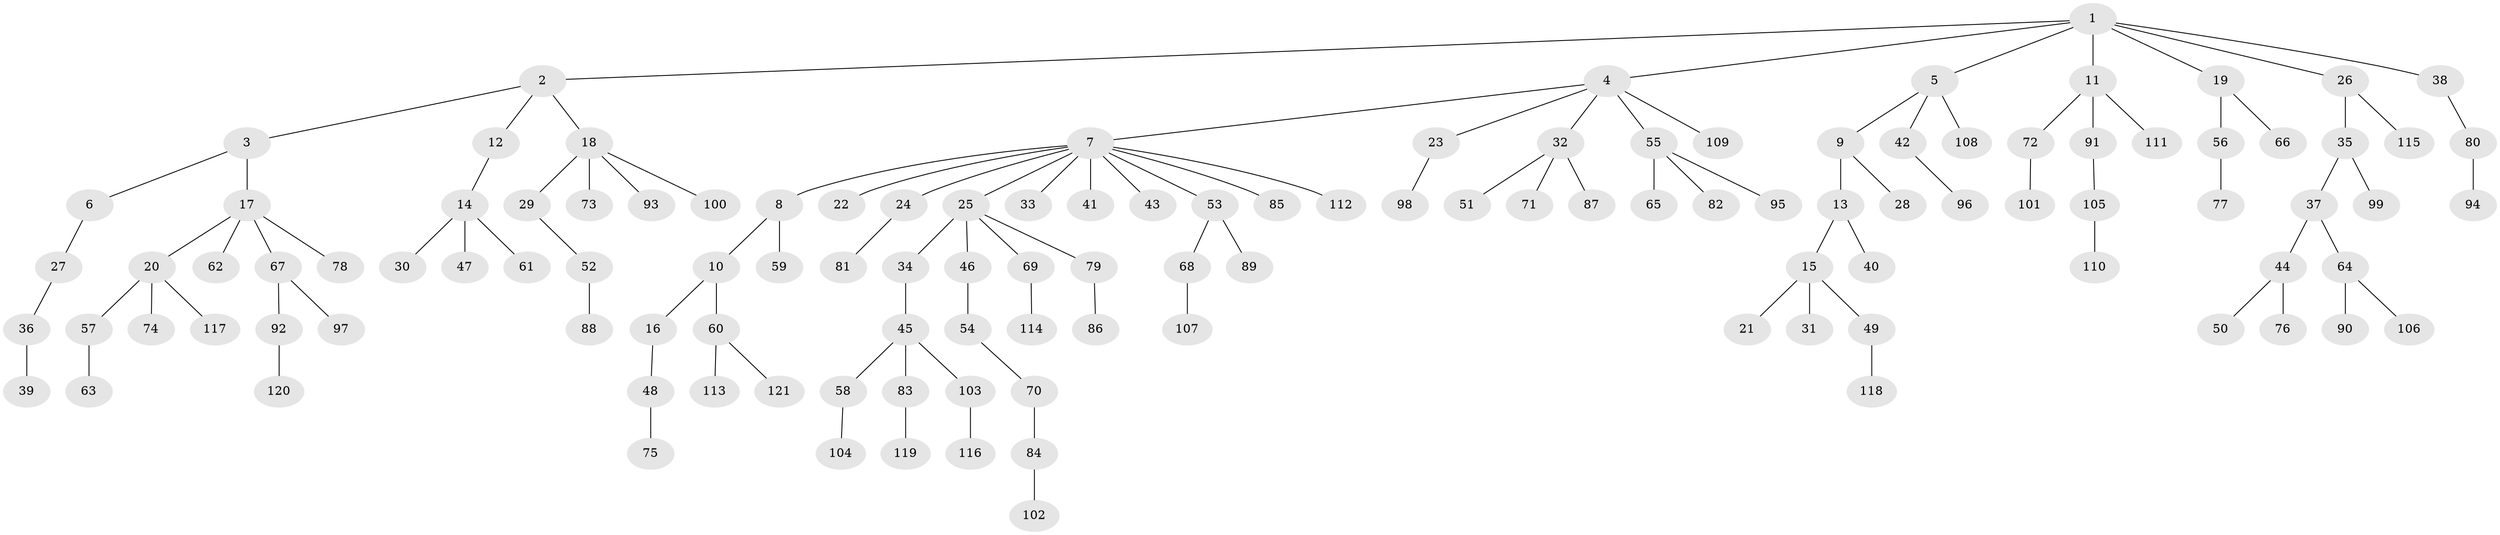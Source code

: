 // coarse degree distribution, {8: 0.011904761904761904, 7: 0.011904761904761904, 3: 0.10714285714285714, 6: 0.011904761904761904, 5: 0.023809523809523808, 10: 0.011904761904761904, 2: 0.16666666666666666, 4: 0.05952380952380952, 1: 0.5952380952380952}
// Generated by graph-tools (version 1.1) at 2025/24/03/03/25 07:24:06]
// undirected, 121 vertices, 120 edges
graph export_dot {
graph [start="1"]
  node [color=gray90,style=filled];
  1;
  2;
  3;
  4;
  5;
  6;
  7;
  8;
  9;
  10;
  11;
  12;
  13;
  14;
  15;
  16;
  17;
  18;
  19;
  20;
  21;
  22;
  23;
  24;
  25;
  26;
  27;
  28;
  29;
  30;
  31;
  32;
  33;
  34;
  35;
  36;
  37;
  38;
  39;
  40;
  41;
  42;
  43;
  44;
  45;
  46;
  47;
  48;
  49;
  50;
  51;
  52;
  53;
  54;
  55;
  56;
  57;
  58;
  59;
  60;
  61;
  62;
  63;
  64;
  65;
  66;
  67;
  68;
  69;
  70;
  71;
  72;
  73;
  74;
  75;
  76;
  77;
  78;
  79;
  80;
  81;
  82;
  83;
  84;
  85;
  86;
  87;
  88;
  89;
  90;
  91;
  92;
  93;
  94;
  95;
  96;
  97;
  98;
  99;
  100;
  101;
  102;
  103;
  104;
  105;
  106;
  107;
  108;
  109;
  110;
  111;
  112;
  113;
  114;
  115;
  116;
  117;
  118;
  119;
  120;
  121;
  1 -- 2;
  1 -- 4;
  1 -- 5;
  1 -- 11;
  1 -- 19;
  1 -- 26;
  1 -- 38;
  2 -- 3;
  2 -- 12;
  2 -- 18;
  3 -- 6;
  3 -- 17;
  4 -- 7;
  4 -- 23;
  4 -- 32;
  4 -- 55;
  4 -- 109;
  5 -- 9;
  5 -- 42;
  5 -- 108;
  6 -- 27;
  7 -- 8;
  7 -- 22;
  7 -- 24;
  7 -- 25;
  7 -- 33;
  7 -- 41;
  7 -- 43;
  7 -- 53;
  7 -- 85;
  7 -- 112;
  8 -- 10;
  8 -- 59;
  9 -- 13;
  9 -- 28;
  10 -- 16;
  10 -- 60;
  11 -- 72;
  11 -- 91;
  11 -- 111;
  12 -- 14;
  13 -- 15;
  13 -- 40;
  14 -- 30;
  14 -- 47;
  14 -- 61;
  15 -- 21;
  15 -- 31;
  15 -- 49;
  16 -- 48;
  17 -- 20;
  17 -- 62;
  17 -- 67;
  17 -- 78;
  18 -- 29;
  18 -- 73;
  18 -- 93;
  18 -- 100;
  19 -- 56;
  19 -- 66;
  20 -- 57;
  20 -- 74;
  20 -- 117;
  23 -- 98;
  24 -- 81;
  25 -- 34;
  25 -- 46;
  25 -- 69;
  25 -- 79;
  26 -- 35;
  26 -- 115;
  27 -- 36;
  29 -- 52;
  32 -- 51;
  32 -- 71;
  32 -- 87;
  34 -- 45;
  35 -- 37;
  35 -- 99;
  36 -- 39;
  37 -- 44;
  37 -- 64;
  38 -- 80;
  42 -- 96;
  44 -- 50;
  44 -- 76;
  45 -- 58;
  45 -- 83;
  45 -- 103;
  46 -- 54;
  48 -- 75;
  49 -- 118;
  52 -- 88;
  53 -- 68;
  53 -- 89;
  54 -- 70;
  55 -- 65;
  55 -- 82;
  55 -- 95;
  56 -- 77;
  57 -- 63;
  58 -- 104;
  60 -- 113;
  60 -- 121;
  64 -- 90;
  64 -- 106;
  67 -- 92;
  67 -- 97;
  68 -- 107;
  69 -- 114;
  70 -- 84;
  72 -- 101;
  79 -- 86;
  80 -- 94;
  83 -- 119;
  84 -- 102;
  91 -- 105;
  92 -- 120;
  103 -- 116;
  105 -- 110;
}

